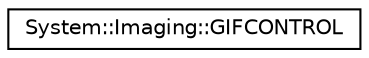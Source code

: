 digraph G
{
  edge [fontname="Helvetica",fontsize="10",labelfontname="Helvetica",labelfontsize="10"];
  node [fontname="Helvetica",fontsize="10",shape=record];
  rankdir="LR";
  Node1 [label="System::Imaging::GIFCONTROL",height=0.2,width=0.4,color="black", fillcolor="white", style="filled",URL="$struct_system_1_1_imaging_1_1_g_i_f_c_o_n_t_r_o_l.html"];
}
